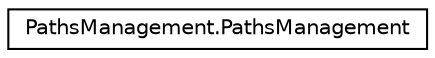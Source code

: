 digraph "Graphical Class Hierarchy"
{
  edge [fontname="Helvetica",fontsize="10",labelfontname="Helvetica",labelfontsize="10"];
  node [fontname="Helvetica",fontsize="10",shape=record];
  rankdir="LR";
  Node0 [label="PathsManagement.PathsManagement",height=0.2,width=0.4,color="black", fillcolor="white", style="filled",URL="$class_paths_management_1_1_paths_management.html"];
}
